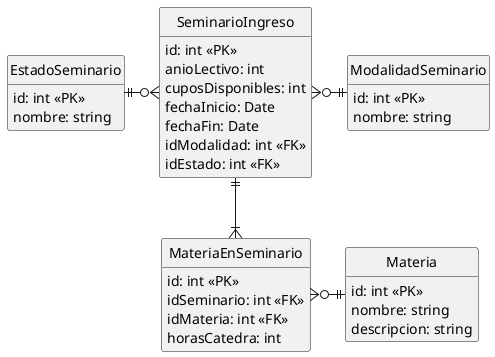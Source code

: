 @startuml Seminario de Ingreso
hide circle
hide empty method

' Entidades

entity SeminarioIngreso {
    id: int <<PK>>
    anioLectivo: int
    cuposDisponibles: int
    fechaInicio: Date
    fechaFin: Date
    idModalidad: int <<FK>>
    idEstado: int <<FK>>
}

entity ModalidadSeminario {
    id: int <<PK>>
    nombre: string
    '-- Ej: "Presencial", "Virtual", "Híbrido"
}

entity MateriaEnSeminario {
    id: int <<PK>>
    idSeminario: int <<FK>>
    idMateria: int <<FK>>
    horasCatedra: int
}

entity EstadoSeminario {
    id: int <<PK>>
    nombre: string   
    '-- Ej: "En curso", "Finalizado", "Programado"
}

entity Materia {
    id: int <<PK>>
    nombre: string
    descripcion: string
}


' Relaciones

SeminarioIngreso }o-r-|| ModalidadSeminario 
SeminarioIngreso }o-l-|| EstadoSeminario
SeminarioIngreso ||--|{ MateriaEnSeminario
MateriaEnSeminario }o-r-|| Materia

@endumuml

